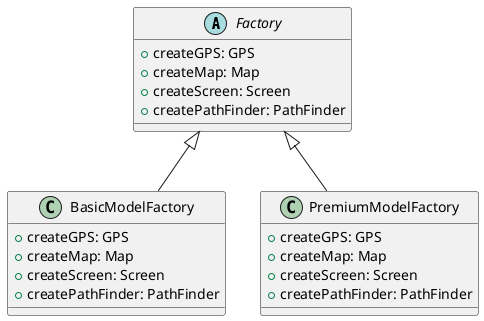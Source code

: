 @startuml

abstract Factory{
+ createGPS: GPS
+ createMap: Map
+ createScreen: Screen
+ createPathFinder: PathFinder
}

class BasicModelFactory{
+ createGPS: GPS
+ createMap: Map
+ createScreen: Screen
+ createPathFinder: PathFinder
}

class PremiumModelFactory{
+ createGPS: GPS
+ createMap: Map
+ createScreen: Screen
+ createPathFinder: PathFinder
}

Factory <|-- BasicModelFactory
Factory <|-- PremiumModelFactory



@enduml
